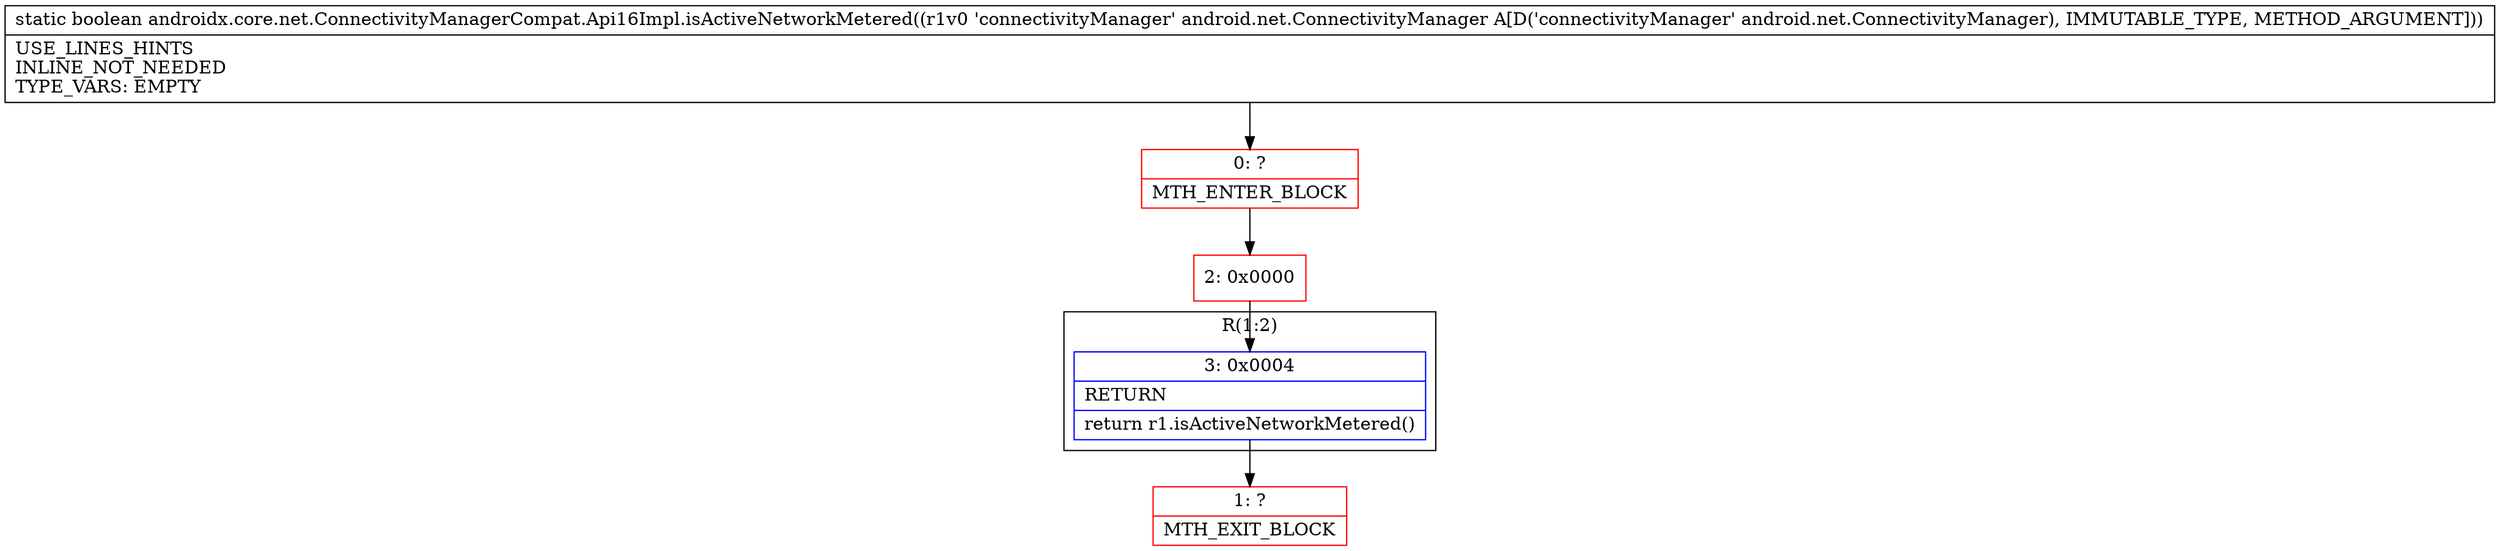 digraph "CFG forandroidx.core.net.ConnectivityManagerCompat.Api16Impl.isActiveNetworkMetered(Landroid\/net\/ConnectivityManager;)Z" {
subgraph cluster_Region_376332282 {
label = "R(1:2)";
node [shape=record,color=blue];
Node_3 [shape=record,label="{3\:\ 0x0004|RETURN\l|return r1.isActiveNetworkMetered()\l}"];
}
Node_0 [shape=record,color=red,label="{0\:\ ?|MTH_ENTER_BLOCK\l}"];
Node_2 [shape=record,color=red,label="{2\:\ 0x0000}"];
Node_1 [shape=record,color=red,label="{1\:\ ?|MTH_EXIT_BLOCK\l}"];
MethodNode[shape=record,label="{static boolean androidx.core.net.ConnectivityManagerCompat.Api16Impl.isActiveNetworkMetered((r1v0 'connectivityManager' android.net.ConnectivityManager A[D('connectivityManager' android.net.ConnectivityManager), IMMUTABLE_TYPE, METHOD_ARGUMENT]))  | USE_LINES_HINTS\lINLINE_NOT_NEEDED\lTYPE_VARS: EMPTY\l}"];
MethodNode -> Node_0;Node_3 -> Node_1;
Node_0 -> Node_2;
Node_2 -> Node_3;
}

